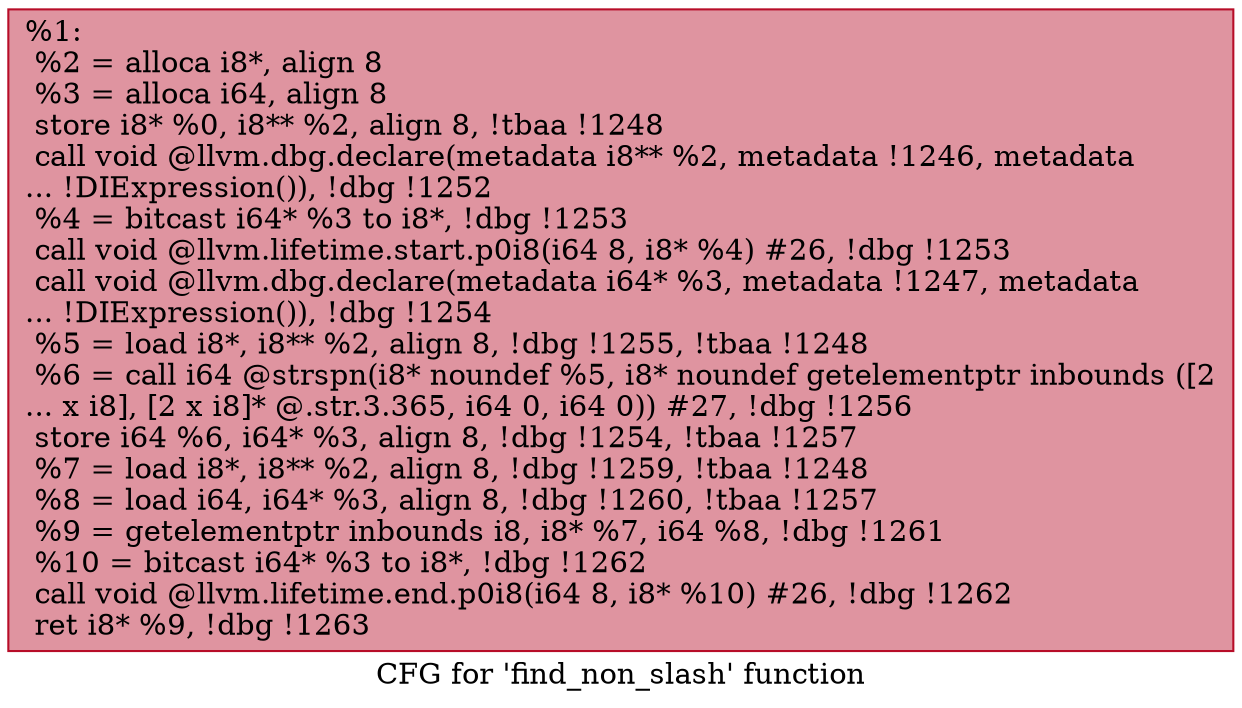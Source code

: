 digraph "CFG for 'find_non_slash' function" {
	label="CFG for 'find_non_slash' function";

	Node0x1440700 [shape=record,color="#b70d28ff", style=filled, fillcolor="#b70d2870",label="{%1:\l  %2 = alloca i8*, align 8\l  %3 = alloca i64, align 8\l  store i8* %0, i8** %2, align 8, !tbaa !1248\l  call void @llvm.dbg.declare(metadata i8** %2, metadata !1246, metadata\l... !DIExpression()), !dbg !1252\l  %4 = bitcast i64* %3 to i8*, !dbg !1253\l  call void @llvm.lifetime.start.p0i8(i64 8, i8* %4) #26, !dbg !1253\l  call void @llvm.dbg.declare(metadata i64* %3, metadata !1247, metadata\l... !DIExpression()), !dbg !1254\l  %5 = load i8*, i8** %2, align 8, !dbg !1255, !tbaa !1248\l  %6 = call i64 @strspn(i8* noundef %5, i8* noundef getelementptr inbounds ([2\l... x i8], [2 x i8]* @.str.3.365, i64 0, i64 0)) #27, !dbg !1256\l  store i64 %6, i64* %3, align 8, !dbg !1254, !tbaa !1257\l  %7 = load i8*, i8** %2, align 8, !dbg !1259, !tbaa !1248\l  %8 = load i64, i64* %3, align 8, !dbg !1260, !tbaa !1257\l  %9 = getelementptr inbounds i8, i8* %7, i64 %8, !dbg !1261\l  %10 = bitcast i64* %3 to i8*, !dbg !1262\l  call void @llvm.lifetime.end.p0i8(i64 8, i8* %10) #26, !dbg !1262\l  ret i8* %9, !dbg !1263\l}"];
}
